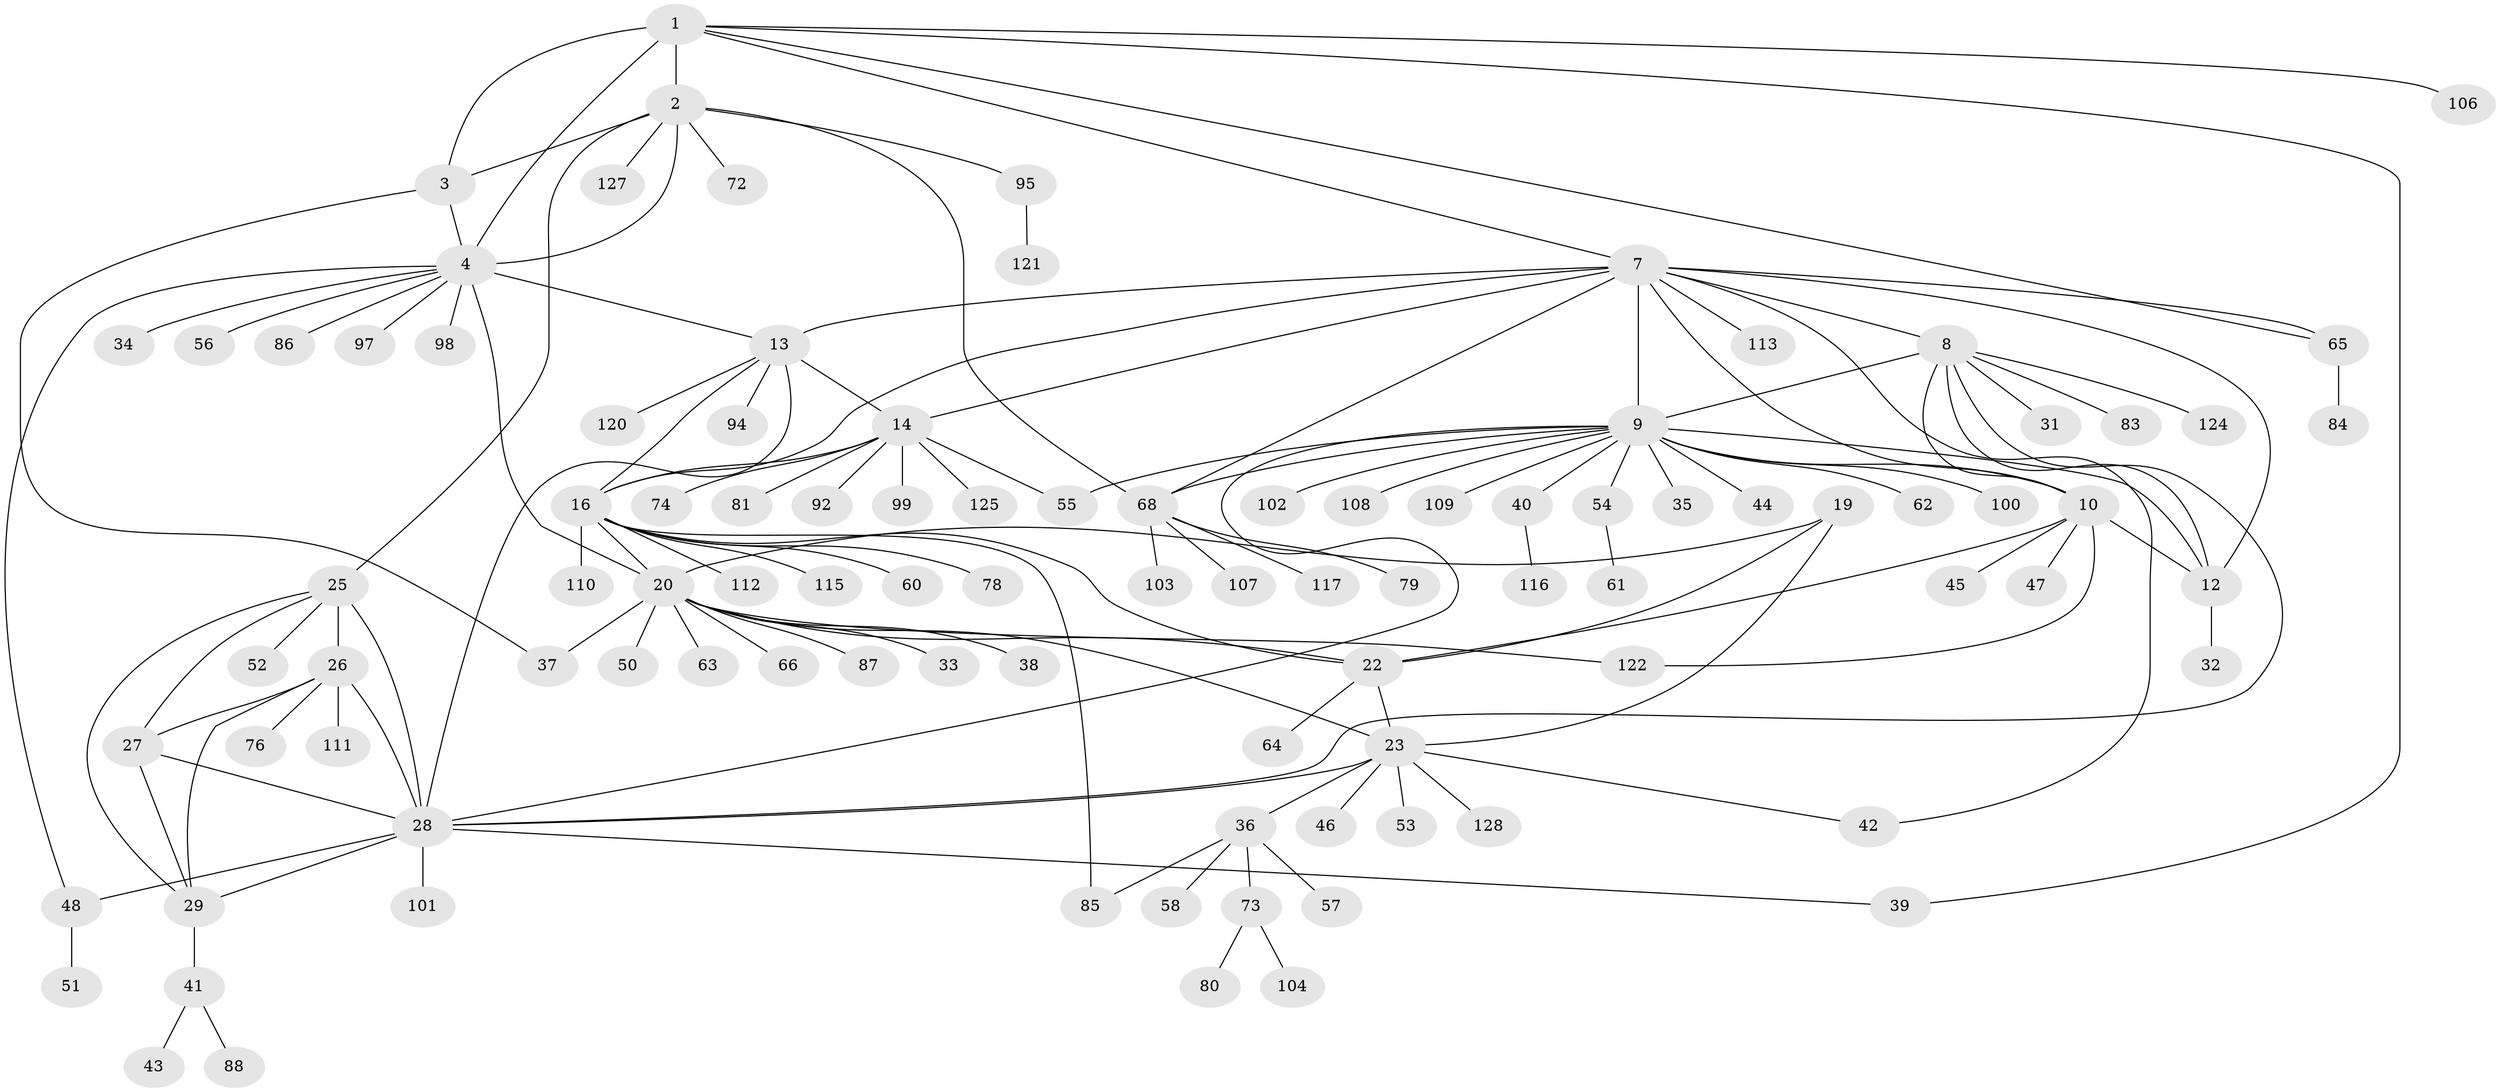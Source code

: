 // Generated by graph-tools (version 1.1) at 2025/52/02/27/25 19:52:22]
// undirected, 99 vertices, 137 edges
graph export_dot {
graph [start="1"]
  node [color=gray90,style=filled];
  1 [super="+75"];
  2 [super="+6"];
  3;
  4 [super="+5"];
  7 [super="+15"];
  8 [super="+70"];
  9 [super="+11"];
  10 [super="+118"];
  12 [super="+93"];
  13 [super="+17"];
  14 [super="+18"];
  16 [super="+90"];
  19;
  20 [super="+21"];
  22 [super="+67"];
  23 [super="+24"];
  25 [super="+89"];
  26 [super="+69"];
  27;
  28 [super="+30"];
  29 [super="+105"];
  31;
  32;
  33;
  34;
  35 [super="+71"];
  36 [super="+77"];
  37;
  38;
  39 [super="+59"];
  40;
  41;
  42;
  43 [super="+82"];
  44;
  45;
  46;
  47;
  48 [super="+49"];
  50;
  51;
  52;
  53 [super="+126"];
  54;
  55;
  56;
  57;
  58;
  60;
  61;
  62;
  63;
  64;
  65 [super="+123"];
  66;
  68 [super="+91"];
  72;
  73;
  74;
  76;
  78 [super="+119"];
  79;
  80;
  81;
  83;
  84;
  85;
  86;
  87;
  88 [super="+96"];
  92;
  94;
  95 [super="+114"];
  97;
  98;
  99;
  100;
  101;
  102;
  103;
  104;
  106;
  107;
  108;
  109;
  110;
  111;
  112;
  113;
  115;
  116;
  117;
  120;
  121;
  122;
  124;
  125;
  127;
  128;
  1 -- 2 [weight=2];
  1 -- 3;
  1 -- 4 [weight=2];
  1 -- 7;
  1 -- 39;
  1 -- 65;
  1 -- 106;
  2 -- 3 [weight=2];
  2 -- 4 [weight=4];
  2 -- 127;
  2 -- 68;
  2 -- 72;
  2 -- 25;
  2 -- 95;
  3 -- 4 [weight=2];
  3 -- 37;
  4 -- 34;
  4 -- 48;
  4 -- 97;
  4 -- 98;
  4 -- 20;
  4 -- 86;
  4 -- 56;
  4 -- 13;
  7 -- 8;
  7 -- 9 [weight=2];
  7 -- 10;
  7 -- 12;
  7 -- 42;
  7 -- 68;
  7 -- 65;
  7 -- 13 [weight=2];
  7 -- 14 [weight=2];
  7 -- 16;
  7 -- 113;
  8 -- 9 [weight=2];
  8 -- 10;
  8 -- 12;
  8 -- 31;
  8 -- 83;
  8 -- 124;
  8 -- 28;
  9 -- 10 [weight=2];
  9 -- 12 [weight=2];
  9 -- 28;
  9 -- 35;
  9 -- 40;
  9 -- 54;
  9 -- 55;
  9 -- 102;
  9 -- 108;
  9 -- 109;
  9 -- 68;
  9 -- 100;
  9 -- 44;
  9 -- 62;
  10 -- 12;
  10 -- 22;
  10 -- 45;
  10 -- 47;
  10 -- 122;
  12 -- 32;
  13 -- 14 [weight=4];
  13 -- 16 [weight=2];
  13 -- 28;
  13 -- 120;
  13 -- 94;
  14 -- 16 [weight=2];
  14 -- 55;
  14 -- 74;
  14 -- 81;
  14 -- 125;
  14 -- 99;
  14 -- 92;
  16 -- 22;
  16 -- 60;
  16 -- 78;
  16 -- 85;
  16 -- 110;
  16 -- 112;
  16 -- 115;
  16 -- 20;
  19 -- 20 [weight=2];
  19 -- 22;
  19 -- 23 [weight=2];
  20 -- 22 [weight=2];
  20 -- 23 [weight=4];
  20 -- 33;
  20 -- 38;
  20 -- 50;
  20 -- 63;
  20 -- 66;
  20 -- 37;
  20 -- 87;
  20 -- 122;
  22 -- 23 [weight=2];
  22 -- 64;
  23 -- 36;
  23 -- 42;
  23 -- 46;
  23 -- 53;
  23 -- 128;
  23 -- 28;
  25 -- 26;
  25 -- 27;
  25 -- 28 [weight=2];
  25 -- 29;
  25 -- 52;
  26 -- 27;
  26 -- 28 [weight=2];
  26 -- 29;
  26 -- 76;
  26 -- 111;
  27 -- 28 [weight=2];
  27 -- 29;
  28 -- 29 [weight=2];
  28 -- 48;
  28 -- 101;
  28 -- 39;
  29 -- 41;
  36 -- 57;
  36 -- 58;
  36 -- 73;
  36 -- 85;
  40 -- 116;
  41 -- 43;
  41 -- 88;
  48 -- 51;
  54 -- 61;
  65 -- 84;
  68 -- 79;
  68 -- 103;
  68 -- 107;
  68 -- 117;
  73 -- 80;
  73 -- 104;
  95 -- 121;
}
